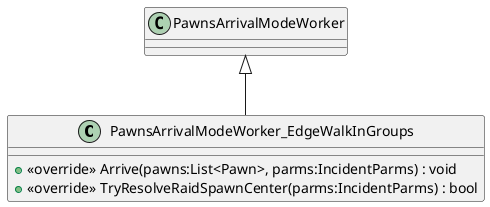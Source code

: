 @startuml
class PawnsArrivalModeWorker_EdgeWalkInGroups {
    + <<override>> Arrive(pawns:List<Pawn>, parms:IncidentParms) : void
    + <<override>> TryResolveRaidSpawnCenter(parms:IncidentParms) : bool
}
PawnsArrivalModeWorker <|-- PawnsArrivalModeWorker_EdgeWalkInGroups
@enduml

